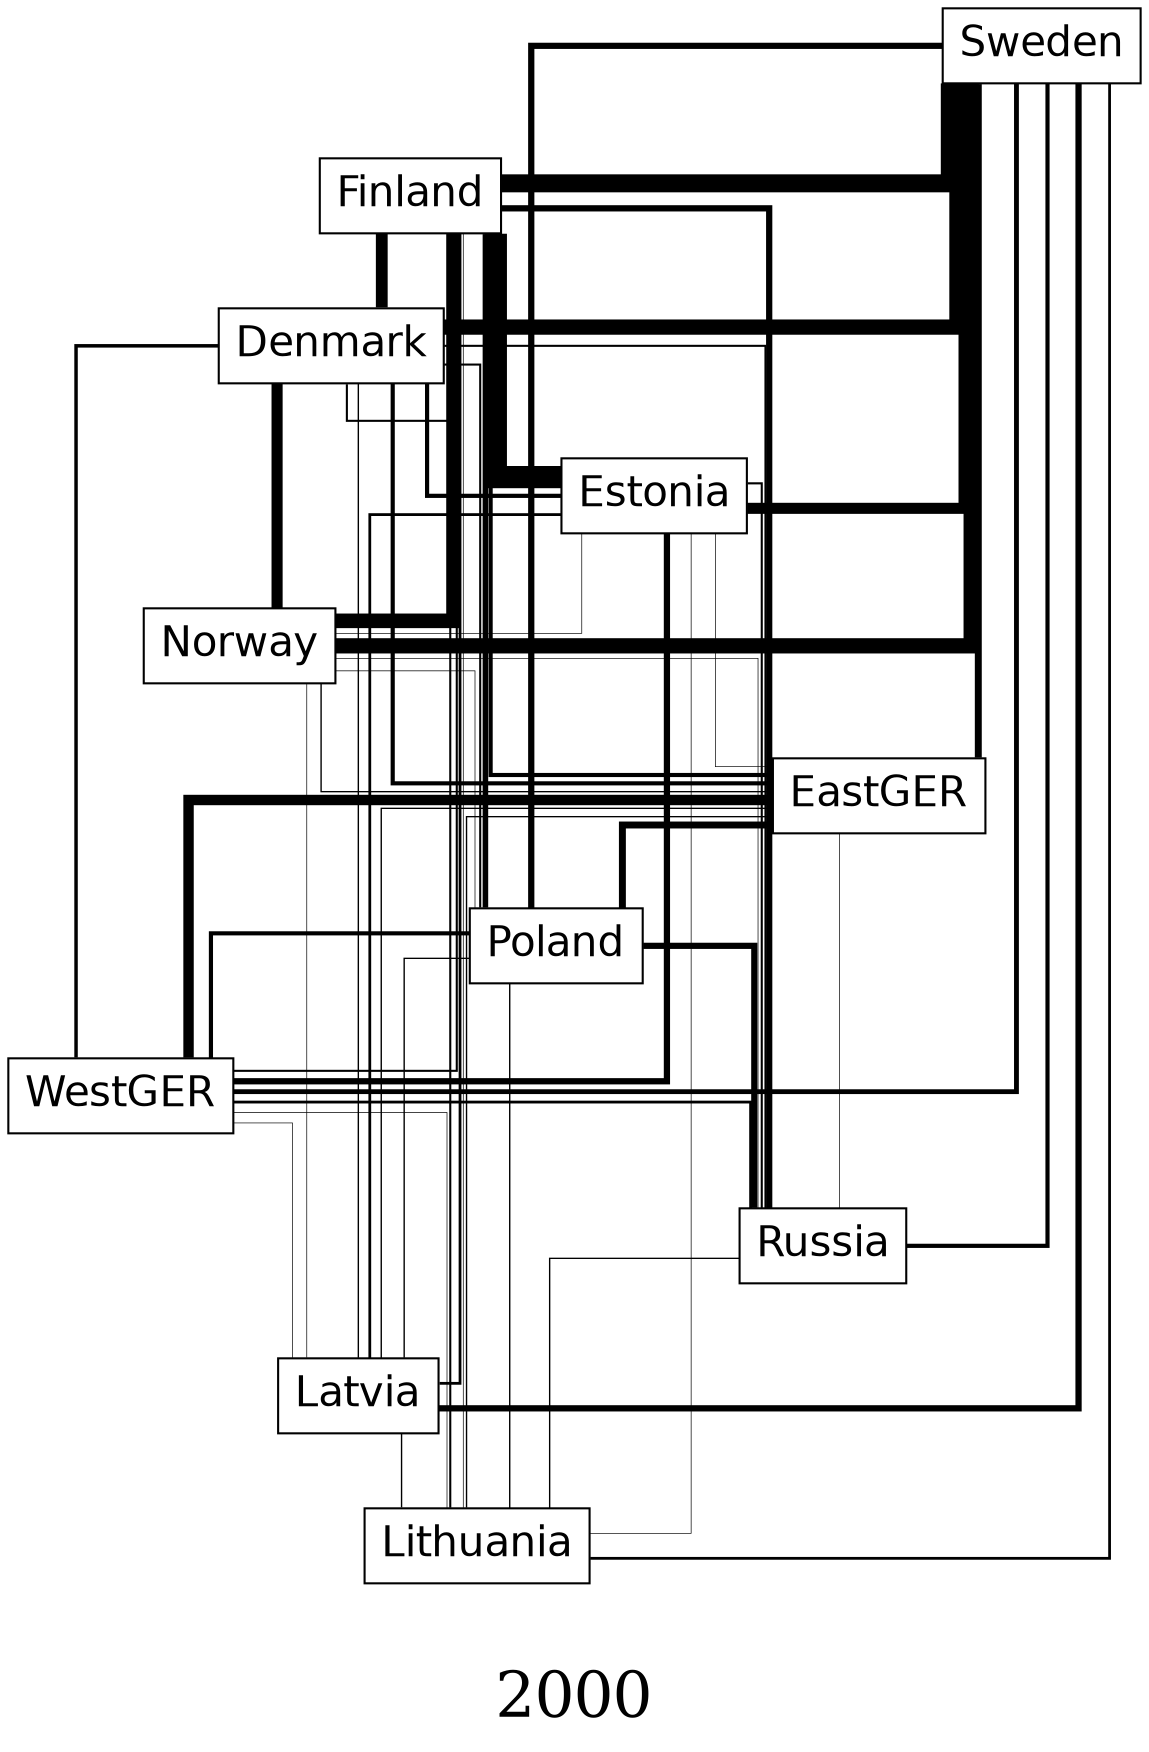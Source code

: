 
graph boxes_and_circles {
graph [labelloc="b",label="
2000
",fontsize=30,splines=ortho,overlap = true]
node [shape = box,fontname = Helvetica,fontsize=20]
Finland Russia Sweden Norway Denmark EastGER WestGER Poland Estonia Latvia

Sweden -- Denmark [dir=none, penwidth=7.333]
Sweden -- EastGER [dir=none, penwidth=3.333]
Sweden -- Estonia [dir=none, penwidth=5.333]
Sweden -- Finland [dir=none, penwidth=8.667]
Sweden -- Latvia [dir=none, penwidth=3]
Sweden -- Lithuania [dir=none, penwidth=1.333]
Sweden -- Norway [dir=none, penwidth=7.333]
Sweden -- Poland [dir=none, penwidth=3]
Sweden -- Russia [dir=none, penwidth=2]
Sweden -- WestGER [dir=none, penwidth=2.333]
Finland -- Denmark [dir=none, penwidth=5.667]
Finland -- EastGER [dir=none, penwidth=2]
Finland -- Estonia [dir=none, penwidth=10.667]
Finland -- Latvia [dir=none, penwidth=1.333]
Finland -- Lithuania [dir=none, penwidth=0.333]
Finland -- Norway [dir=none, penwidth=7]
Finland -- Poland [dir=none, penwidth=2.667]
Finland -- Russia [dir=none, penwidth=3]
Finland -- WestGER [dir=none, penwidth=1]
Denmark -- EastGER [dir=none, penwidth=2]
Denmark -- Estonia [dir=none, penwidth=2]
Denmark -- Latvia [dir=none, penwidth=0.667]
Denmark -- Lithuania [dir=none, penwidth=1]
Denmark -- Norway [dir=none, penwidth=5.333]
Denmark -- Poland [dir=none, penwidth=1]
Denmark -- Russia [dir=none, penwidth=1]
Denmark -- WestGER [dir=none, penwidth=1.667]
Estonia -- EastGER [dir=none, penwidth=0.333]
Estonia -- Latvia [dir=none, penwidth=1.333]
Estonia -- Lithuania [dir=none, penwidth=0.333]
Estonia -- Norway [dir=none, penwidth=0.333]
Estonia -- Russia [dir=none, penwidth=1]
Estonia -- WestGER [dir=none, penwidth=3]
Estonia -- Poland [dir=none, penwidth=0]
Norway -- EastGER [dir=none, penwidth=0.667]
Norway -- Latvia [dir=none, penwidth=0.333]
Norway -- Poland [dir=none, penwidth=0.333]
Norway -- Russia [dir=none, penwidth=0.333]
Norway -- WestGER [dir=none, penwidth=0]
Norway -- Lithuania [dir=none, penwidth=0]
EastGER -- Latvia [dir=none, penwidth=0.667]
EastGER -- Lithuania [dir=none, penwidth=0.667]
EastGER -- Poland [dir=none, penwidth=3.333]
EastGER -- Russia [dir=none, penwidth=0.333]
EastGER -- WestGER [dir=none, penwidth=5]
Poland -- Latvia [dir=none, penwidth=0.667]
Poland -- Lithuania [dir=none, penwidth=0.667]
Poland -- Russia [dir=none, penwidth=3]
Poland -- WestGER [dir=none, penwidth=2]
WestGER -- Latvia [dir=none, penwidth=0.333]
WestGER -- Lithuania [dir=none, penwidth=0.333]
WestGER -- Russia [dir=none, penwidth=1.333]
Russia -- Lithuania [dir=none, penwidth=0.667]
Russia -- Latvia [dir=none, penwidth=0]
Latvia -- Lithuania [dir=none, penwidth=0.667]
}
